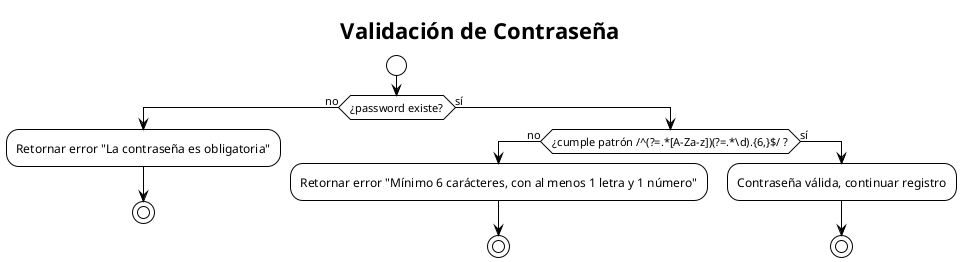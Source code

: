@startuml PCB-A-02
!theme plain
skinparam backgroundColor white
skinparam defaultFontName Arial
skinparam defaultFontColor black
skinparam arrowColor black
skinparam shadowing false

title Validación de Contraseña

start
if (¿password existe?) then (no)
  :Retornar error "La contraseña es obligatoria";
  stop
else (sí)
  if (¿cumple patrón /^(?=.*[A-Za-z])(?=.*\d).{6,}$/ ?) then (no)
    :Retornar error "Mínimo 6 carácteres, con al menos 1 letra y 1 número";
    stop
  else (sí)
    :Contraseña válida, continuar registro;
    stop
  endif
endif
@enduml